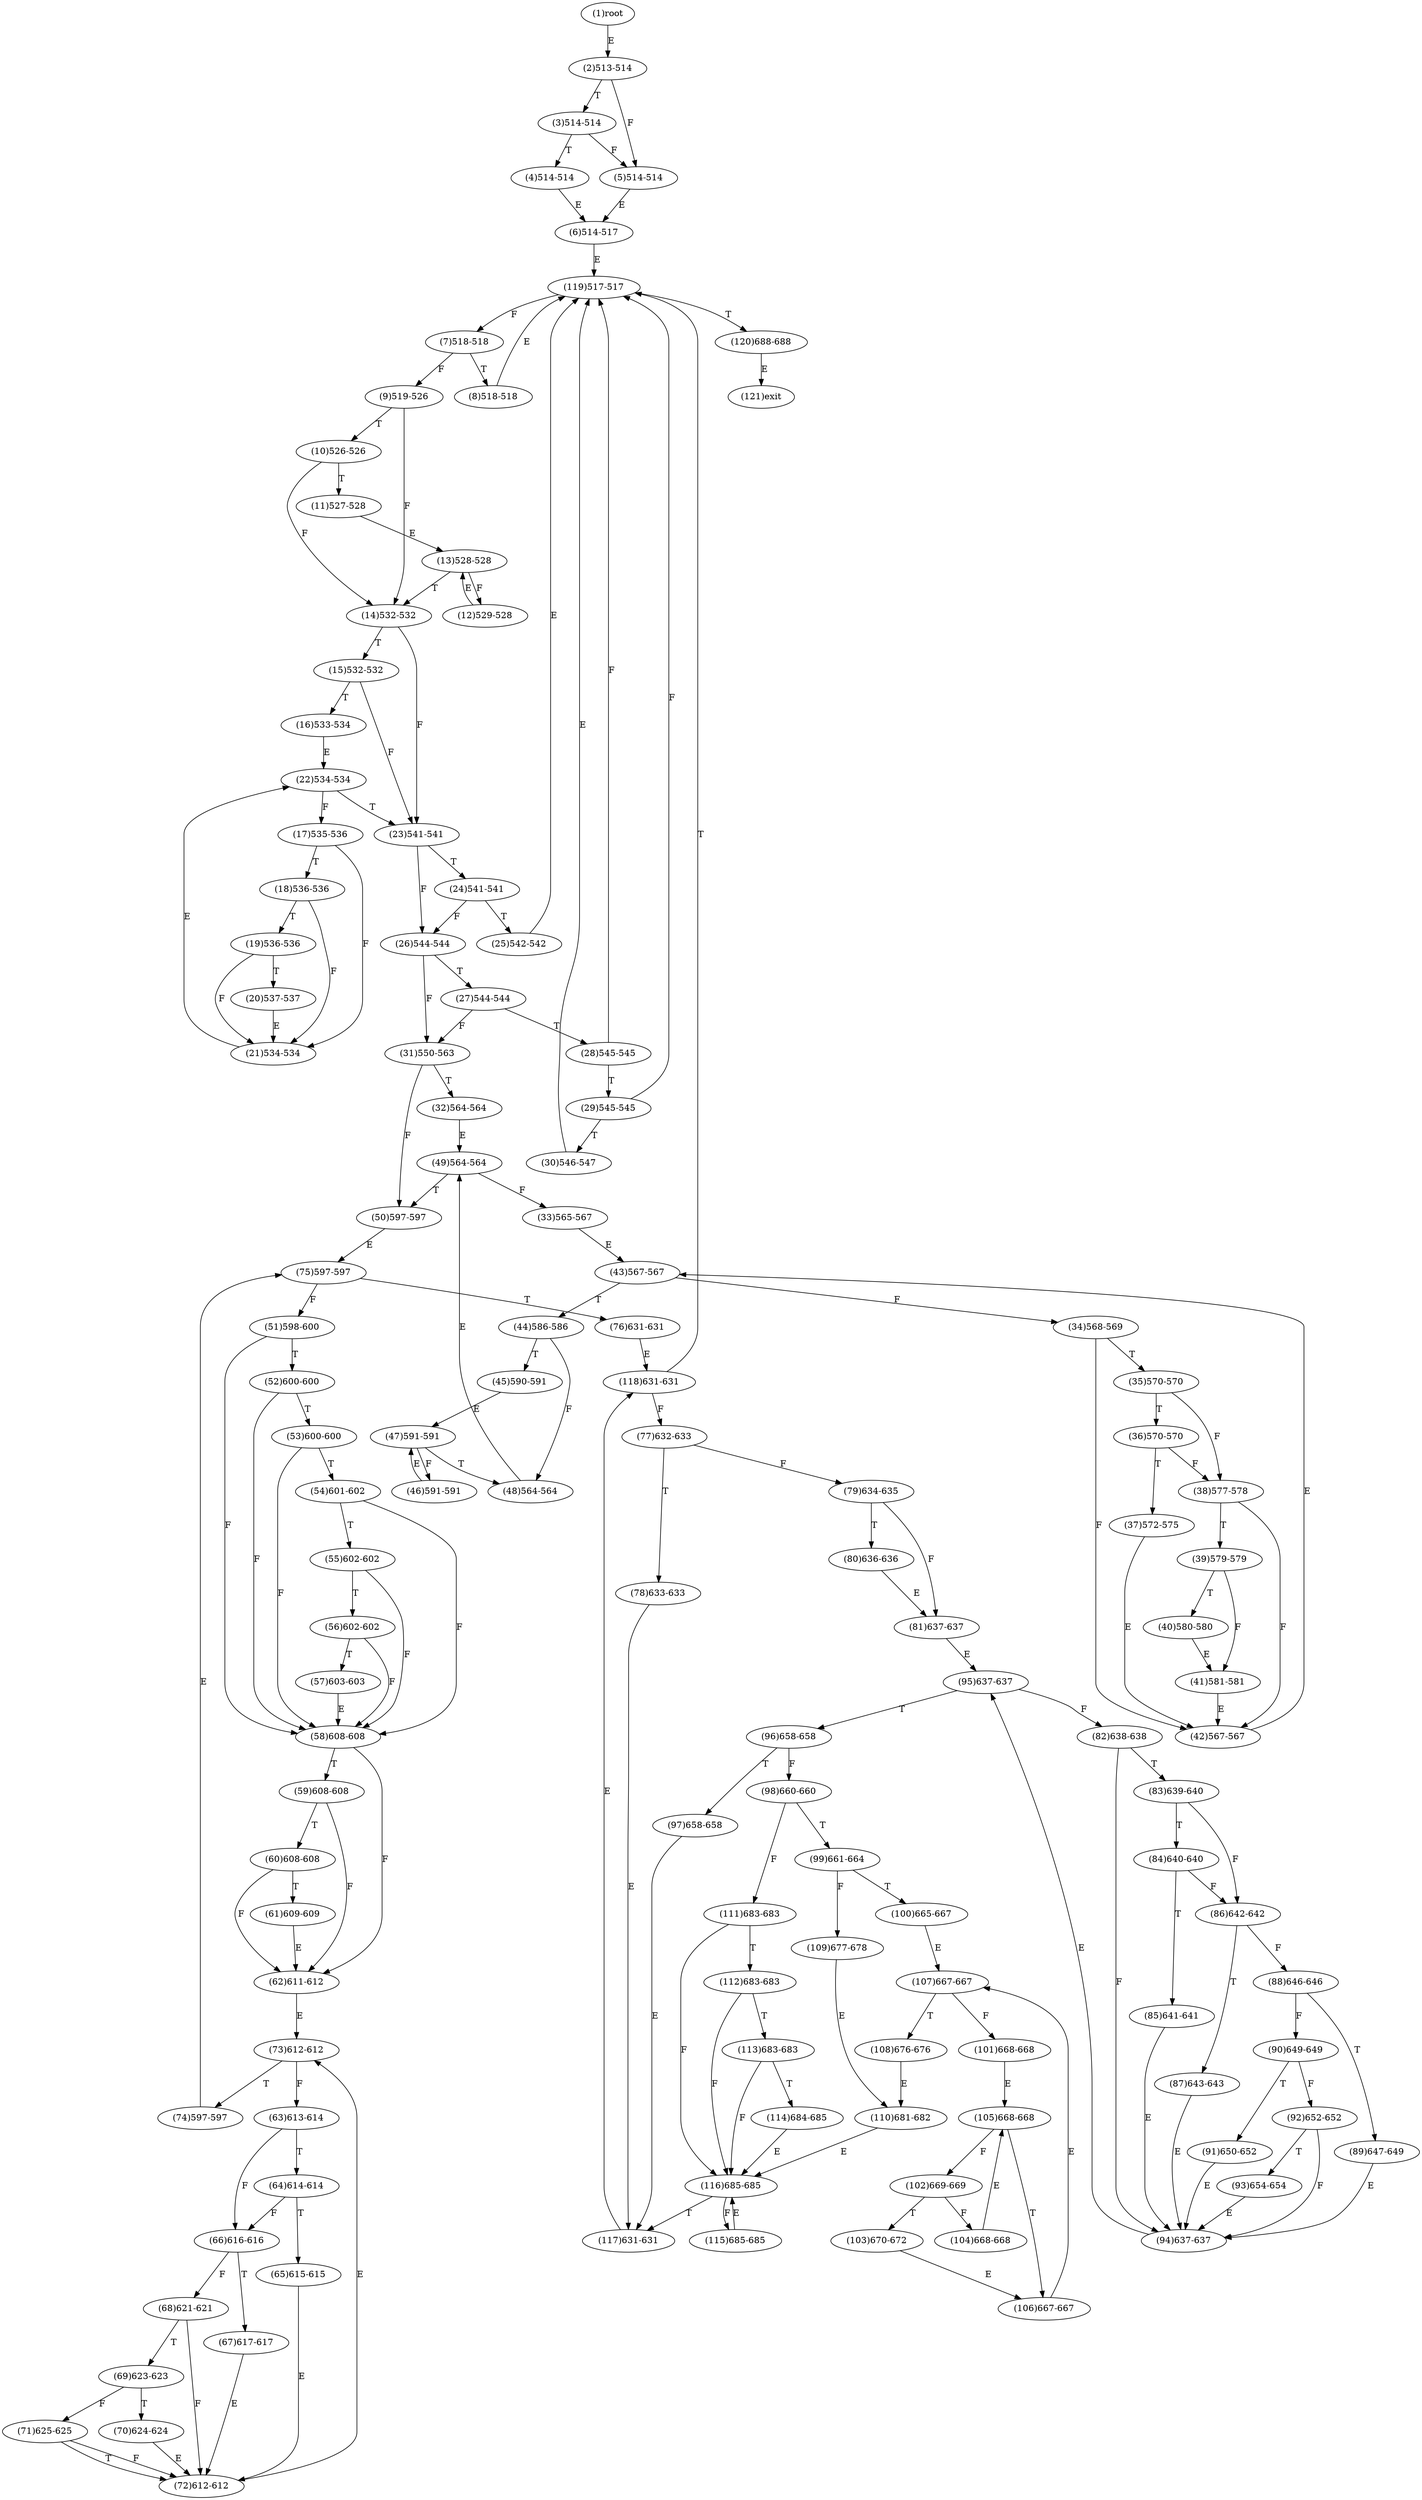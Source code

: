 digraph "" { 
1[ label="(1)root"];
2[ label="(2)513-514"];
3[ label="(3)514-514"];
4[ label="(4)514-514"];
5[ label="(5)514-514"];
6[ label="(6)514-517"];
7[ label="(7)518-518"];
8[ label="(8)518-518"];
9[ label="(9)519-526"];
10[ label="(10)526-526"];
11[ label="(11)527-528"];
12[ label="(12)529-528"];
13[ label="(13)528-528"];
14[ label="(14)532-532"];
15[ label="(15)532-532"];
17[ label="(17)535-536"];
16[ label="(16)533-534"];
19[ label="(19)536-536"];
18[ label="(18)536-536"];
21[ label="(21)534-534"];
20[ label="(20)537-537"];
23[ label="(23)541-541"];
22[ label="(22)534-534"];
25[ label="(25)542-542"];
24[ label="(24)541-541"];
27[ label="(27)544-544"];
26[ label="(26)544-544"];
29[ label="(29)545-545"];
28[ label="(28)545-545"];
31[ label="(31)550-563"];
30[ label="(30)546-547"];
34[ label="(34)568-569"];
35[ label="(35)570-570"];
32[ label="(32)564-564"];
33[ label="(33)565-567"];
38[ label="(38)577-578"];
39[ label="(39)579-579"];
36[ label="(36)570-570"];
37[ label="(37)572-575"];
42[ label="(42)567-567"];
43[ label="(43)567-567"];
40[ label="(40)580-580"];
41[ label="(41)581-581"];
46[ label="(46)591-591"];
47[ label="(47)591-591"];
44[ label="(44)586-586"];
45[ label="(45)590-591"];
51[ label="(51)598-600"];
50[ label="(50)597-597"];
49[ label="(49)564-564"];
48[ label="(48)564-564"];
55[ label="(55)602-602"];
54[ label="(54)601-602"];
53[ label="(53)600-600"];
52[ label="(52)600-600"];
59[ label="(59)608-608"];
58[ label="(58)608-608"];
57[ label="(57)603-603"];
56[ label="(56)602-602"];
63[ label="(63)613-614"];
62[ label="(62)611-612"];
61[ label="(61)609-609"];
60[ label="(60)608-608"];
68[ label="(68)621-621"];
69[ label="(69)623-623"];
70[ label="(70)624-624"];
71[ label="(71)625-625"];
64[ label="(64)614-614"];
65[ label="(65)615-615"];
66[ label="(66)616-616"];
67[ label="(67)617-617"];
76[ label="(76)631-631"];
77[ label="(77)632-633"];
78[ label="(78)633-633"];
79[ label="(79)634-635"];
72[ label="(72)612-612"];
73[ label="(73)612-612"];
74[ label="(74)597-597"];
75[ label="(75)597-597"];
85[ label="(85)641-641"];
84[ label="(84)640-640"];
87[ label="(87)643-643"];
86[ label="(86)642-642"];
81[ label="(81)637-637"];
80[ label="(80)636-636"];
83[ label="(83)639-640"];
82[ label="(82)638-638"];
93[ label="(93)654-654"];
92[ label="(92)652-652"];
95[ label="(95)637-637"];
94[ label="(94)637-637"];
89[ label="(89)647-649"];
88[ label="(88)646-646"];
91[ label="(91)650-652"];
90[ label="(90)649-649"];
102[ label="(102)669-669"];
103[ label="(103)670-672"];
100[ label="(100)665-667"];
101[ label="(101)668-668"];
98[ label="(98)660-660"];
99[ label="(99)661-664"];
96[ label="(96)658-658"];
97[ label="(97)658-658"];
110[ label="(110)681-682"];
111[ label="(111)683-683"];
108[ label="(108)676-676"];
109[ label="(109)677-678"];
106[ label="(106)667-667"];
107[ label="(107)667-667"];
104[ label="(104)668-668"];
105[ label="(105)668-668"];
119[ label="(119)517-517"];
118[ label="(118)631-631"];
117[ label="(117)631-631"];
116[ label="(116)685-685"];
115[ label="(115)685-685"];
114[ label="(114)684-685"];
113[ label="(113)683-683"];
112[ label="(112)683-683"];
121[ label="(121)exit"];
120[ label="(120)688-688"];
1->2[ label="E"];
2->5[ label="F"];
2->3[ label="T"];
3->5[ label="F"];
3->4[ label="T"];
4->6[ label="E"];
5->6[ label="E"];
6->119[ label="E"];
7->9[ label="F"];
7->8[ label="T"];
8->119[ label="E"];
9->14[ label="F"];
9->10[ label="T"];
10->14[ label="F"];
10->11[ label="T"];
11->13[ label="E"];
12->13[ label="E"];
13->12[ label="F"];
13->14[ label="T"];
14->23[ label="F"];
14->15[ label="T"];
15->23[ label="F"];
15->16[ label="T"];
16->22[ label="E"];
17->21[ label="F"];
17->18[ label="T"];
18->21[ label="F"];
18->19[ label="T"];
19->21[ label="F"];
19->20[ label="T"];
20->21[ label="E"];
21->22[ label="E"];
22->17[ label="F"];
22->23[ label="T"];
23->26[ label="F"];
23->24[ label="T"];
24->26[ label="F"];
24->25[ label="T"];
25->119[ label="E"];
26->31[ label="F"];
26->27[ label="T"];
27->31[ label="F"];
27->28[ label="T"];
28->119[ label="F"];
28->29[ label="T"];
29->119[ label="F"];
29->30[ label="T"];
30->119[ label="E"];
31->50[ label="F"];
31->32[ label="T"];
32->49[ label="E"];
33->43[ label="E"];
34->42[ label="F"];
34->35[ label="T"];
35->38[ label="F"];
35->36[ label="T"];
36->38[ label="F"];
36->37[ label="T"];
37->42[ label="E"];
38->42[ label="F"];
38->39[ label="T"];
39->41[ label="F"];
39->40[ label="T"];
40->41[ label="E"];
41->42[ label="E"];
42->43[ label="E"];
43->34[ label="F"];
43->44[ label="T"];
44->48[ label="F"];
44->45[ label="T"];
45->47[ label="E"];
46->47[ label="E"];
47->46[ label="F"];
47->48[ label="T"];
48->49[ label="E"];
49->33[ label="F"];
49->50[ label="T"];
50->75[ label="E"];
51->58[ label="F"];
51->52[ label="T"];
52->58[ label="F"];
52->53[ label="T"];
53->58[ label="F"];
53->54[ label="T"];
54->58[ label="F"];
54->55[ label="T"];
55->58[ label="F"];
55->56[ label="T"];
56->58[ label="F"];
56->57[ label="T"];
57->58[ label="E"];
58->62[ label="F"];
58->59[ label="T"];
59->62[ label="F"];
59->60[ label="T"];
60->62[ label="F"];
60->61[ label="T"];
61->62[ label="E"];
62->73[ label="E"];
63->66[ label="F"];
63->64[ label="T"];
64->66[ label="F"];
64->65[ label="T"];
65->72[ label="E"];
66->68[ label="F"];
66->67[ label="T"];
67->72[ label="E"];
68->72[ label="F"];
68->69[ label="T"];
69->71[ label="F"];
69->70[ label="T"];
70->72[ label="E"];
71->72[ label="F"];
71->72[ label="T"];
72->73[ label="E"];
73->63[ label="F"];
73->74[ label="T"];
74->75[ label="E"];
75->51[ label="F"];
75->76[ label="T"];
76->118[ label="E"];
77->79[ label="F"];
77->78[ label="T"];
78->117[ label="E"];
79->81[ label="F"];
79->80[ label="T"];
80->81[ label="E"];
81->95[ label="E"];
82->94[ label="F"];
82->83[ label="T"];
83->86[ label="F"];
83->84[ label="T"];
84->86[ label="F"];
84->85[ label="T"];
85->94[ label="E"];
86->88[ label="F"];
86->87[ label="T"];
87->94[ label="E"];
88->90[ label="F"];
88->89[ label="T"];
89->94[ label="E"];
90->92[ label="F"];
90->91[ label="T"];
91->94[ label="E"];
92->94[ label="F"];
92->93[ label="T"];
93->94[ label="E"];
94->95[ label="E"];
95->82[ label="F"];
95->96[ label="T"];
96->98[ label="F"];
96->97[ label="T"];
97->117[ label="E"];
98->111[ label="F"];
98->99[ label="T"];
99->109[ label="F"];
99->100[ label="T"];
100->107[ label="E"];
101->105[ label="E"];
102->104[ label="F"];
102->103[ label="T"];
103->106[ label="E"];
104->105[ label="E"];
105->102[ label="F"];
105->106[ label="T"];
106->107[ label="E"];
107->101[ label="F"];
107->108[ label="T"];
108->110[ label="E"];
109->110[ label="E"];
110->116[ label="E"];
111->116[ label="F"];
111->112[ label="T"];
112->116[ label="F"];
112->113[ label="T"];
113->116[ label="F"];
113->114[ label="T"];
114->116[ label="E"];
115->116[ label="E"];
116->115[ label="F"];
116->117[ label="T"];
117->118[ label="E"];
118->77[ label="F"];
118->119[ label="T"];
119->7[ label="F"];
119->120[ label="T"];
120->121[ label="E"];
}